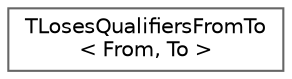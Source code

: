 digraph "Graphical Class Hierarchy"
{
 // INTERACTIVE_SVG=YES
 // LATEX_PDF_SIZE
  bgcolor="transparent";
  edge [fontname=Helvetica,fontsize=10,labelfontname=Helvetica,labelfontsize=10];
  node [fontname=Helvetica,fontsize=10,shape=box,height=0.2,width=0.4];
  rankdir="LR";
  Node0 [id="Node000000",label="TLosesQualifiersFromTo\l\< From, To \>",height=0.2,width=0.4,color="grey40", fillcolor="white", style="filled",URL="$d3/d75/structTLosesQualifiersFromTo.html",tooltip="Tests if qualifiers are lost between one type and another, e.g.:"];
}

